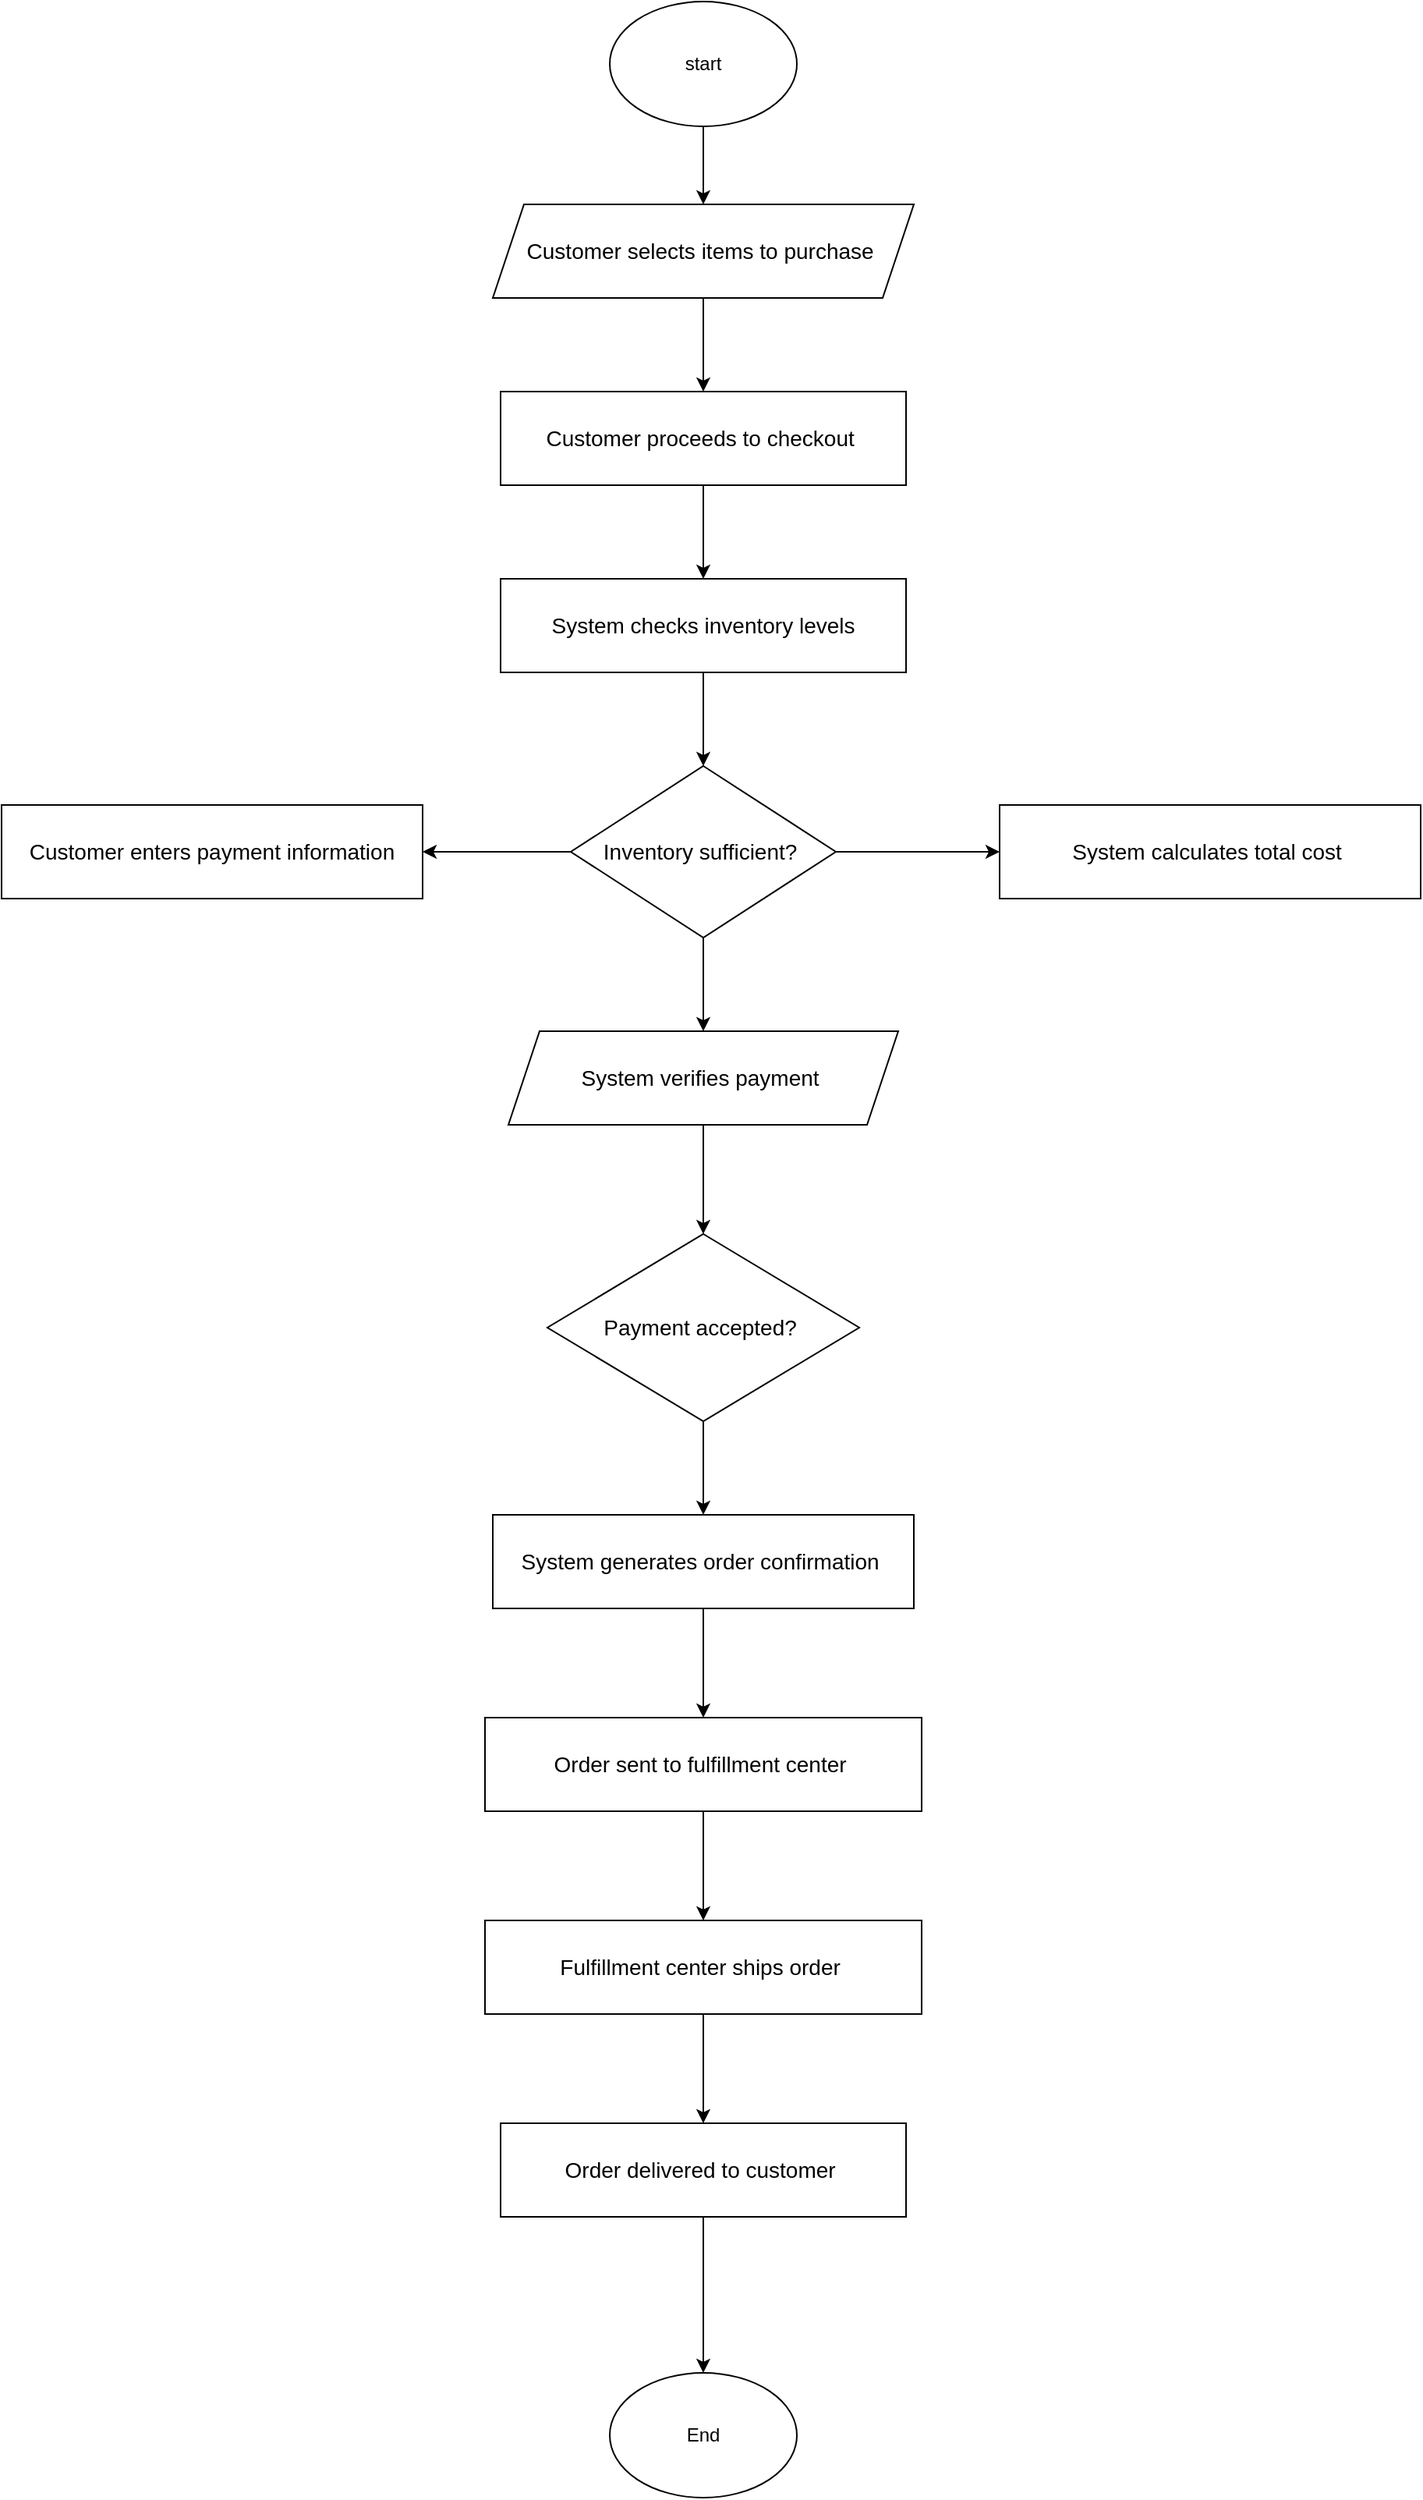 <mxfile version="16.1.2" type="device"><diagram id="17Da2azwiCX0L5EiaWut" name="Page-1"><mxGraphModel dx="1360" dy="641" grid="1" gridSize="10" guides="1" tooltips="1" connect="1" arrows="1" fold="1" page="1" pageScale="1" pageWidth="850" pageHeight="1100" math="0" shadow="0"><root><mxCell id="0"/><mxCell id="1" parent="0"/><mxCell id="Y6fWC9McZ3jgPTP8YlPl-16" style="edgeStyle=orthogonalEdgeStyle;rounded=0;orthogonalLoop=1;jettySize=auto;html=1;entryX=0.5;entryY=0;entryDx=0;entryDy=0;" edge="1" parent="1" source="Y6fWC9McZ3jgPTP8YlPl-1" target="Y6fWC9McZ3jgPTP8YlPl-3"><mxGeometry relative="1" as="geometry"/></mxCell><mxCell id="Y6fWC9McZ3jgPTP8YlPl-1" value="start" style="ellipse;whiteSpace=wrap;html=1;" vertex="1" parent="1"><mxGeometry x="-30" y="20" width="120" height="80" as="geometry"/></mxCell><mxCell id="Y6fWC9McZ3jgPTP8YlPl-17" style="edgeStyle=orthogonalEdgeStyle;rounded=0;orthogonalLoop=1;jettySize=auto;html=1;exitX=0.5;exitY=1;exitDx=0;exitDy=0;entryX=0.5;entryY=0;entryDx=0;entryDy=0;" edge="1" parent="1" source="Y6fWC9McZ3jgPTP8YlPl-3" target="Y6fWC9McZ3jgPTP8YlPl-4"><mxGeometry relative="1" as="geometry"/></mxCell><mxCell id="Y6fWC9McZ3jgPTP8YlPl-3" value="&lt;div style=&quot;box-sizing: border-box ; font-family: , &amp;#34;blinkmacsystemfont&amp;#34; , &amp;#34;segoe ui&amp;#34; , , &amp;#34;apple color emoji&amp;#34; , &amp;#34;segoe ui emoji&amp;#34; , &amp;#34;segoe ui web&amp;#34; , sans-serif ; font-size: 14px&quot;&gt;Customer selects items to purchase&amp;nbsp;&lt;/div&gt;" style="shape=parallelogram;perimeter=parallelogramPerimeter;whiteSpace=wrap;html=1;fixedSize=1;" vertex="1" parent="1"><mxGeometry x="-105" y="150" width="270" height="60" as="geometry"/></mxCell><mxCell id="Y6fWC9McZ3jgPTP8YlPl-18" style="edgeStyle=orthogonalEdgeStyle;rounded=0;orthogonalLoop=1;jettySize=auto;html=1;entryX=0.5;entryY=0;entryDx=0;entryDy=0;" edge="1" parent="1" source="Y6fWC9McZ3jgPTP8YlPl-4" target="Y6fWC9McZ3jgPTP8YlPl-5"><mxGeometry relative="1" as="geometry"/></mxCell><mxCell id="Y6fWC9McZ3jgPTP8YlPl-4" value="&lt;div style=&quot;box-sizing: border-box ; font-family: , &amp;#34;blinkmacsystemfont&amp;#34; , &amp;#34;segoe ui&amp;#34; , , &amp;#34;apple color emoji&amp;#34; , &amp;#34;segoe ui emoji&amp;#34; , &amp;#34;segoe ui web&amp;#34; , sans-serif ; font-size: 14px&quot;&gt;Customer proceeds to checkout&amp;nbsp;&lt;/div&gt;" style="rounded=0;whiteSpace=wrap;html=1;" vertex="1" parent="1"><mxGeometry x="-100" y="270" width="260" height="60" as="geometry"/></mxCell><mxCell id="Y6fWC9McZ3jgPTP8YlPl-19" style="edgeStyle=orthogonalEdgeStyle;rounded=0;orthogonalLoop=1;jettySize=auto;html=1;entryX=0.5;entryY=0;entryDx=0;entryDy=0;" edge="1" parent="1" source="Y6fWC9McZ3jgPTP8YlPl-5" target="Y6fWC9McZ3jgPTP8YlPl-6"><mxGeometry relative="1" as="geometry"/></mxCell><mxCell id="Y6fWC9McZ3jgPTP8YlPl-5" value="&lt;div style=&quot;box-sizing: border-box ; font-family: , &amp;#34;blinkmacsystemfont&amp;#34; , &amp;#34;segoe ui&amp;#34; , , &amp;#34;apple color emoji&amp;#34; , &amp;#34;segoe ui emoji&amp;#34; , &amp;#34;segoe ui web&amp;#34; , sans-serif ; font-size: 14px&quot;&gt;&lt;div style=&quot;box-sizing: border-box ; font-family: , &amp;#34;blinkmacsystemfont&amp;#34; , &amp;#34;segoe ui&amp;#34; , , &amp;#34;apple color emoji&amp;#34; , &amp;#34;segoe ui emoji&amp;#34; , &amp;#34;segoe ui web&amp;#34; , sans-serif&quot;&gt;System checks inventory levels&lt;/div&gt;&lt;/div&gt;" style="rounded=0;whiteSpace=wrap;html=1;" vertex="1" parent="1"><mxGeometry x="-100" y="390" width="260" height="60" as="geometry"/></mxCell><mxCell id="Y6fWC9McZ3jgPTP8YlPl-20" style="edgeStyle=orthogonalEdgeStyle;rounded=0;orthogonalLoop=1;jettySize=auto;html=1;exitX=0;exitY=0.5;exitDx=0;exitDy=0;entryX=1;entryY=0.5;entryDx=0;entryDy=0;" edge="1" parent="1" source="Y6fWC9McZ3jgPTP8YlPl-6" target="Y6fWC9McZ3jgPTP8YlPl-8"><mxGeometry relative="1" as="geometry"/></mxCell><mxCell id="Y6fWC9McZ3jgPTP8YlPl-21" style="edgeStyle=orthogonalEdgeStyle;rounded=0;orthogonalLoop=1;jettySize=auto;html=1;entryX=0;entryY=0.5;entryDx=0;entryDy=0;" edge="1" parent="1" source="Y6fWC9McZ3jgPTP8YlPl-6" target="Y6fWC9McZ3jgPTP8YlPl-7"><mxGeometry relative="1" as="geometry"/></mxCell><mxCell id="Y6fWC9McZ3jgPTP8YlPl-22" style="edgeStyle=orthogonalEdgeStyle;rounded=0;orthogonalLoop=1;jettySize=auto;html=1;exitX=0.5;exitY=1;exitDx=0;exitDy=0;entryX=0.5;entryY=0;entryDx=0;entryDy=0;" edge="1" parent="1" source="Y6fWC9McZ3jgPTP8YlPl-6" target="Y6fWC9McZ3jgPTP8YlPl-9"><mxGeometry relative="1" as="geometry"/></mxCell><mxCell id="Y6fWC9McZ3jgPTP8YlPl-6" value="&lt;div style=&quot;box-sizing: border-box ; font-family: , &amp;#34;blinkmacsystemfont&amp;#34; , &amp;#34;segoe ui&amp;#34; , , &amp;#34;apple color emoji&amp;#34; , &amp;#34;segoe ui emoji&amp;#34; , &amp;#34;segoe ui web&amp;#34; , sans-serif ; font-size: 14px&quot;&gt;Inventory sufficient?&amp;nbsp;&lt;/div&gt;" style="rhombus;whiteSpace=wrap;html=1;" vertex="1" parent="1"><mxGeometry x="-55" y="510" width="170" height="110" as="geometry"/></mxCell><mxCell id="Y6fWC9McZ3jgPTP8YlPl-7" value="&lt;div style=&quot;box-sizing: border-box ; font-family: , &amp;#34;blinkmacsystemfont&amp;#34; , &amp;#34;segoe ui&amp;#34; , , &amp;#34;apple color emoji&amp;#34; , &amp;#34;segoe ui emoji&amp;#34; , &amp;#34;segoe ui web&amp;#34; , sans-serif ; font-size: 14px&quot;&gt;System calculates total cost&amp;nbsp;&lt;/div&gt;" style="rounded=0;whiteSpace=wrap;html=1;" vertex="1" parent="1"><mxGeometry x="220" y="535" width="270" height="60" as="geometry"/></mxCell><mxCell id="Y6fWC9McZ3jgPTP8YlPl-8" value="&lt;div style=&quot;box-sizing: border-box ; font-family: , &amp;#34;blinkmacsystemfont&amp;#34; , &amp;#34;segoe ui&amp;#34; , , &amp;#34;apple color emoji&amp;#34; , &amp;#34;segoe ui emoji&amp;#34; , &amp;#34;segoe ui web&amp;#34; , sans-serif ; font-size: 14px&quot;&gt;Customer enters payment information&lt;/div&gt;" style="rounded=0;whiteSpace=wrap;html=1;" vertex="1" parent="1"><mxGeometry x="-420" y="535" width="270" height="60" as="geometry"/></mxCell><mxCell id="Y6fWC9McZ3jgPTP8YlPl-23" style="edgeStyle=orthogonalEdgeStyle;rounded=0;orthogonalLoop=1;jettySize=auto;html=1;entryX=0.5;entryY=0;entryDx=0;entryDy=0;" edge="1" parent="1" source="Y6fWC9McZ3jgPTP8YlPl-9" target="Y6fWC9McZ3jgPTP8YlPl-10"><mxGeometry relative="1" as="geometry"/></mxCell><mxCell id="Y6fWC9McZ3jgPTP8YlPl-9" value="&lt;div style=&quot;box-sizing: border-box ; font-family: , &amp;#34;blinkmacsystemfont&amp;#34; , &amp;#34;segoe ui&amp;#34; , , &amp;#34;apple color emoji&amp;#34; , &amp;#34;segoe ui emoji&amp;#34; , &amp;#34;segoe ui web&amp;#34; , sans-serif ; font-size: 14px&quot;&gt;System verifies payment&amp;nbsp;&lt;/div&gt;" style="shape=parallelogram;perimeter=parallelogramPerimeter;whiteSpace=wrap;html=1;fixedSize=1;" vertex="1" parent="1"><mxGeometry x="-95" y="680" width="250" height="60" as="geometry"/></mxCell><mxCell id="Y6fWC9McZ3jgPTP8YlPl-24" style="edgeStyle=orthogonalEdgeStyle;rounded=0;orthogonalLoop=1;jettySize=auto;html=1;entryX=0.5;entryY=0;entryDx=0;entryDy=0;" edge="1" parent="1" source="Y6fWC9McZ3jgPTP8YlPl-10" target="Y6fWC9McZ3jgPTP8YlPl-11"><mxGeometry relative="1" as="geometry"/></mxCell><mxCell id="Y6fWC9McZ3jgPTP8YlPl-10" value="&lt;div style=&quot;box-sizing: border-box ; font-family: , &amp;#34;blinkmacsystemfont&amp;#34; , &amp;#34;segoe ui&amp;#34; , , &amp;#34;apple color emoji&amp;#34; , &amp;#34;segoe ui emoji&amp;#34; , &amp;#34;segoe ui web&amp;#34; , sans-serif ; font-size: 14px&quot;&gt;Payment accepted?&amp;nbsp;&lt;/div&gt;" style="rhombus;whiteSpace=wrap;html=1;" vertex="1" parent="1"><mxGeometry x="-70" y="810" width="200" height="120" as="geometry"/></mxCell><mxCell id="Y6fWC9McZ3jgPTP8YlPl-25" style="edgeStyle=orthogonalEdgeStyle;rounded=0;orthogonalLoop=1;jettySize=auto;html=1;exitX=0.5;exitY=1;exitDx=0;exitDy=0;entryX=0.5;entryY=0;entryDx=0;entryDy=0;" edge="1" parent="1" source="Y6fWC9McZ3jgPTP8YlPl-11" target="Y6fWC9McZ3jgPTP8YlPl-12"><mxGeometry relative="1" as="geometry"/></mxCell><mxCell id="Y6fWC9McZ3jgPTP8YlPl-11" value="&lt;div style=&quot;box-sizing: border-box ; font-family: , &amp;#34;blinkmacsystemfont&amp;#34; , &amp;#34;segoe ui&amp;#34; , , &amp;#34;apple color emoji&amp;#34; , &amp;#34;segoe ui emoji&amp;#34; , &amp;#34;segoe ui web&amp;#34; , sans-serif ; font-size: 14px&quot;&gt;System generates order confirmation&amp;nbsp;&lt;/div&gt;" style="rounded=0;whiteSpace=wrap;html=1;" vertex="1" parent="1"><mxGeometry x="-105" y="990" width="270" height="60" as="geometry"/></mxCell><mxCell id="Y6fWC9McZ3jgPTP8YlPl-26" style="edgeStyle=orthogonalEdgeStyle;rounded=0;orthogonalLoop=1;jettySize=auto;html=1;exitX=0.5;exitY=1;exitDx=0;exitDy=0;entryX=0.5;entryY=0;entryDx=0;entryDy=0;" edge="1" parent="1" source="Y6fWC9McZ3jgPTP8YlPl-12" target="Y6fWC9McZ3jgPTP8YlPl-13"><mxGeometry relative="1" as="geometry"/></mxCell><mxCell id="Y6fWC9McZ3jgPTP8YlPl-12" value="&lt;div style=&quot;box-sizing: border-box ; font-family: , &amp;#34;blinkmacsystemfont&amp;#34; , &amp;#34;segoe ui&amp;#34; , , &amp;#34;apple color emoji&amp;#34; , &amp;#34;segoe ui emoji&amp;#34; , &amp;#34;segoe ui web&amp;#34; , sans-serif ; font-size: 14px&quot;&gt;&lt;div style=&quot;box-sizing: border-box ; font-family: , &amp;#34;blinkmacsystemfont&amp;#34; , &amp;#34;segoe ui&amp;#34; , , &amp;#34;apple color emoji&amp;#34; , &amp;#34;segoe ui emoji&amp;#34; , &amp;#34;segoe ui web&amp;#34; , sans-serif&quot;&gt;Order sent to fulfillment center&amp;nbsp;&lt;/div&gt;&lt;/div&gt;" style="rounded=0;whiteSpace=wrap;html=1;" vertex="1" parent="1"><mxGeometry x="-110" y="1120" width="280" height="60" as="geometry"/></mxCell><mxCell id="Y6fWC9McZ3jgPTP8YlPl-27" style="edgeStyle=orthogonalEdgeStyle;rounded=0;orthogonalLoop=1;jettySize=auto;html=1;exitX=0.5;exitY=1;exitDx=0;exitDy=0;entryX=0.5;entryY=0;entryDx=0;entryDy=0;" edge="1" parent="1" source="Y6fWC9McZ3jgPTP8YlPl-13" target="Y6fWC9McZ3jgPTP8YlPl-14"><mxGeometry relative="1" as="geometry"/></mxCell><mxCell id="Y6fWC9McZ3jgPTP8YlPl-13" value="&lt;div style=&quot;box-sizing: border-box ; font-family: , &amp;#34;blinkmacsystemfont&amp;#34; , &amp;#34;segoe ui&amp;#34; , , &amp;#34;apple color emoji&amp;#34; , &amp;#34;segoe ui emoji&amp;#34; , &amp;#34;segoe ui web&amp;#34; , sans-serif ; font-size: 14px&quot;&gt;&lt;div style=&quot;box-sizing: border-box ; font-family: , &amp;#34;blinkmacsystemfont&amp;#34; , &amp;#34;segoe ui&amp;#34; , , &amp;#34;apple color emoji&amp;#34; , &amp;#34;segoe ui emoji&amp;#34; , &amp;#34;segoe ui web&amp;#34; , sans-serif&quot;&gt;&lt;div style=&quot;box-sizing: border-box ; font-family: , &amp;#34;blinkmacsystemfont&amp;#34; , &amp;#34;segoe ui&amp;#34; , , &amp;#34;apple color emoji&amp;#34; , &amp;#34;segoe ui emoji&amp;#34; , &amp;#34;segoe ui web&amp;#34; , sans-serif&quot;&gt;Fulfillment center ships order&amp;nbsp;&lt;br&gt;&lt;/div&gt;&lt;/div&gt;&lt;/div&gt;" style="rounded=0;whiteSpace=wrap;html=1;" vertex="1" parent="1"><mxGeometry x="-110" y="1250" width="280" height="60" as="geometry"/></mxCell><mxCell id="Y6fWC9McZ3jgPTP8YlPl-28" style="edgeStyle=orthogonalEdgeStyle;rounded=0;orthogonalLoop=1;jettySize=auto;html=1;exitX=0.5;exitY=1;exitDx=0;exitDy=0;entryX=0.5;entryY=0;entryDx=0;entryDy=0;" edge="1" parent="1" source="Y6fWC9McZ3jgPTP8YlPl-14" target="Y6fWC9McZ3jgPTP8YlPl-15"><mxGeometry relative="1" as="geometry"/></mxCell><mxCell id="Y6fWC9McZ3jgPTP8YlPl-14" value="&lt;div style=&quot;box-sizing: border-box ; font-family: , &amp;#34;blinkmacsystemfont&amp;#34; , &amp;#34;segoe ui&amp;#34; , , &amp;#34;apple color emoji&amp;#34; , &amp;#34;segoe ui emoji&amp;#34; , &amp;#34;segoe ui web&amp;#34; , sans-serif ; font-size: 14px&quot;&gt;Order delivered to customer&amp;nbsp;&lt;br&gt;&lt;/div&gt;" style="rounded=0;whiteSpace=wrap;html=1;" vertex="1" parent="1"><mxGeometry x="-100" y="1380" width="260" height="60" as="geometry"/></mxCell><mxCell id="Y6fWC9McZ3jgPTP8YlPl-15" value="End" style="ellipse;whiteSpace=wrap;html=1;" vertex="1" parent="1"><mxGeometry x="-30" y="1540" width="120" height="80" as="geometry"/></mxCell></root></mxGraphModel></diagram></mxfile>